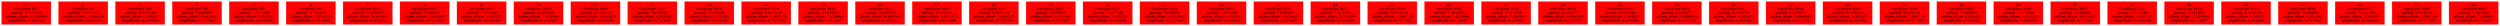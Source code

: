  digraph g{ forcelabels=true;
1 [label=<1<BR />Oscillator M1<BR /> period: 7.131735<BR /> phase_offset: 1.000000<BR /> amplitude: 1.801348>, shape=box,color=red,style=filled,fontsize=8];2 [label=<2<BR />Oscillator M3<BR /> period: 7.873351<BR /> phase_offset: 2.436410<BR /> amplitude: 8.401123>, shape=box,color=red,style=filled,fontsize=8];3 [label=<3<BR />Oscillator M4<BR /> period: 6.710134<BR /> phase_offset: 3.591471<BR /> amplitude: 4.251099>, shape=box,color=red,style=filled,fontsize=8];4 [label=<4<BR />Oscillator M6<BR /> period: 7.636905<BR /> phase_offset: 4.051007<BR /> amplitude: 3.727647>, shape=box,color=red,style=filled,fontsize=8];5 [label=<5<BR />Oscillator M7<BR /> period: 7.211298<BR /> phase_offset: 3.225351<BR /> amplitude: 3.516169>, shape=box,color=red,style=filled,fontsize=8];6 [label=<6<BR />Oscillator M8<BR /> period: 6.710134<BR /> phase_offset: 3.591471<BR /> amplitude: 4.251099>, shape=box,color=red,style=filled,fontsize=8];7 [label=<7<BR />Oscillator M10<BR /> period: 5.205073<BR /> phase_offset: 8.466503<BR /> amplitude: 6.357272>, shape=box,color=red,style=filled,fontsize=8];8 [label=<8<BR />Oscillator M12<BR /> period: 7.636905<BR /> phase_offset: 4.051007<BR /> amplitude: 3.727647>, shape=box,color=red,style=filled,fontsize=8];9 [label=<9<BR />Oscillator M13<BR /> period: 7.211298<BR /> phase_offset: 3.225351<BR /> amplitude: 3.516169>, shape=box,color=red,style=filled,fontsize=8];10 [label=<10<BR />Oscillator M14<BR /> period: 2.541658<BR /> phase_offset: 7.829981<BR /> amplitude: 6.113897>, shape=box,color=red,style=filled,fontsize=8];11 [label=<11<BR />Oscillator M15<BR /> period: 6.710134<BR /> phase_offset: 3.591471<BR /> amplitude: 4.251099>, shape=box,color=red,style=filled,fontsize=8];12 [label=<12<BR />Oscillator M17<BR /> period: 7.636905<BR /> phase_offset: 4.051007<BR /> amplitude: 3.727647>, shape=box,color=red,style=filled,fontsize=8];13 [label=<13<BR />Oscillator M18<BR /> period: 7.211298<BR /> phase_offset: 3.225351<BR /> amplitude: 3.516169>, shape=box,color=red,style=filled,fontsize=8];14 [label=<14<BR />Oscillator M19<BR /> period: 8.914118<BR /> phase_offset: 1.893135<BR /> amplitude: 8.727785>, shape=box,color=red,style=filled,fontsize=8];15 [label=<15<BR />Oscillator M20<BR /> period: 2.541658<BR /> phase_offset: 7.829981<BR /> amplitude: 6.113897>, shape=box,color=red,style=filled,fontsize=8];16 [label=<16<BR />Oscillator M22<BR /> period: 5.205073<BR /> phase_offset: 8.466503<BR /> amplitude: 6.357272>, shape=box,color=red,style=filled,fontsize=8];17 [label=<17<BR />Oscillator M23<BR /> period: 6.710134<BR /> phase_offset: 3.591471<BR /> amplitude: 4.251099>, shape=box,color=red,style=filled,fontsize=8];18 [label=<18<BR />Oscillator M24<BR /> period: 8.914118<BR /> phase_offset: 1.893135<BR /> amplitude: 8.727785>, shape=box,color=red,style=filled,fontsize=8];19 [label=<19<BR />Oscillator M26<BR /> period: 7.636905<BR /> phase_offset: 4.051007<BR /> amplitude: 3.727647>, shape=box,color=red,style=filled,fontsize=8];20 [label=<20<BR />Oscillator M27<BR /> period: 7.211298<BR /> phase_offset: 3.225351<BR /> amplitude: 3.516169>, shape=box,color=red,style=filled,fontsize=8];21 [label=<21<BR />Oscillator M29<BR /> period: 7.636905<BR /> phase_offset: 4.051007<BR /> amplitude: 3.727647>, shape=box,color=red,style=filled,fontsize=8];22 [label=<22<BR />Oscillator M30<BR /> period: 7.211298<BR /> phase_offset: 3.225351<BR /> amplitude: 3.516169>, shape=box,color=red,style=filled,fontsize=8];23 [label=<23<BR />Oscillator M32<BR /> period: 7.636905<BR /> phase_offset: 4.051007<BR /> amplitude: 3.727647>, shape=box,color=red,style=filled,fontsize=8];24 [label=<24<BR />Oscillator M33<BR /> period: 7.211298<BR /> phase_offset: 3.225351<BR /> amplitude: 3.516169>, shape=box,color=red,style=filled,fontsize=8];25 [label=<25<BR />Oscillator M34<BR /> period: 8.914118<BR /> phase_offset: 1.893135<BR /> amplitude: 8.727785>, shape=box,color=red,style=filled,fontsize=8];26 [label=<26<BR />Oscillator M35<BR /> period: 2.541658<BR /> phase_offset: 7.829981<BR /> amplitude: 6.113897>, shape=box,color=red,style=filled,fontsize=8];27 [label=<27<BR />Oscillator M36<BR /> period: 2.541658<BR /> phase_offset: 7.829981<BR /> amplitude: 6.113897>, shape=box,color=red,style=filled,fontsize=8];28 [label=<28<BR />Oscillator M38<BR /> period: 5.205073<BR /> phase_offset: 8.466503<BR /> amplitude: 6.357272>, shape=box,color=red,style=filled,fontsize=8];29 [label=<29<BR />Oscillator M39<BR /> period: 6.710134<BR /> phase_offset: 3.591471<BR /> amplitude: 4.251099>, shape=box,color=red,style=filled,fontsize=8];30 [label=<30<BR />Oscillator M41<BR /> period: 5.205073<BR /> phase_offset: 8.466503<BR /> amplitude: 6.357272>, shape=box,color=red,style=filled,fontsize=8];31 [label=<31<BR />Oscillator M42<BR /> period: 6.710134<BR /> phase_offset: 3.591471<BR /> amplitude: 4.251099>, shape=box,color=red,style=filled,fontsize=8];32 [label=<32<BR />Oscillator M44<BR /> period: 5.205073<BR /> phase_offset: 8.466503<BR /> amplitude: 6.357272>, shape=box,color=red,style=filled,fontsize=8];33 [label=<33<BR />Oscillator M45<BR /> period: 6.710134<BR /> phase_offset: 3.591471<BR /> amplitude: 4.251099>, shape=box,color=red,style=filled,fontsize=8];34 [label=<34<BR />Oscillator M46<BR /> period: 8.914118<BR /> phase_offset: 1.893135<BR /> amplitude: 8.727785>, shape=box,color=red,style=filled,fontsize=8];35 [label=<35<BR />Oscillator M48<BR /> period: 7.636905<BR /> phase_offset: 4.051007<BR /> amplitude: 3.727647>, shape=box,color=red,style=filled,fontsize=8];36 [label=<36<BR />Oscillator M49<BR /> period: 7.211298<BR /> phase_offset: 3.225351<BR /> amplitude: 3.516169>, shape=box,color=red,style=filled,fontsize=8];37 [label=<37<BR />Oscillator M51<BR /> period: 7.636905<BR /> phase_offset: 4.051007<BR /> amplitude: 3.727647>, shape=box,color=red,style=filled,fontsize=8];38 [label=<38<BR />Oscillator M52<BR /> period: 7.211298<BR /> phase_offset: 3.225351<BR /> amplitude: 3.516169>, shape=box,color=red,style=filled,fontsize=8];39 [label=<39<BR />Oscillator M53<BR /> period: 2.541658<BR /> phase_offset: 7.829981<BR /> amplitude: 6.113897>, shape=box,color=red,style=filled,fontsize=8];40 [label=<40<BR />Oscillator M54<BR /> period: 6.710134<BR /> phase_offset: 3.591471<BR /> amplitude: 4.251099>, shape=box,color=red,style=filled,fontsize=8];41 [label=<41<BR />Oscillator M56<BR /> period: 7.636905<BR /> phase_offset: 4.051007<BR /> amplitude: 3.727647>, shape=box,color=red,style=filled,fontsize=8];42 [label=<42<BR />Oscillator M57<BR /> period: 7.211298<BR /> phase_offset: 3.225351<BR /> amplitude: 3.516169>, shape=box,color=red,style=filled,fontsize=8];43 [label=<43<BR />Oscillator M58<BR /> period: 8.914118<BR /> phase_offset: 1.893135<BR /> amplitude: 8.727785>, shape=box,color=red,style=filled,fontsize=8];44 [label=<44<BR />Oscillator M59<BR /> period: 2.541658<BR /> phase_offset: 7.829981<BR /> amplitude: 6.113897>, shape=box,color=red,style=filled,fontsize=8]; }
